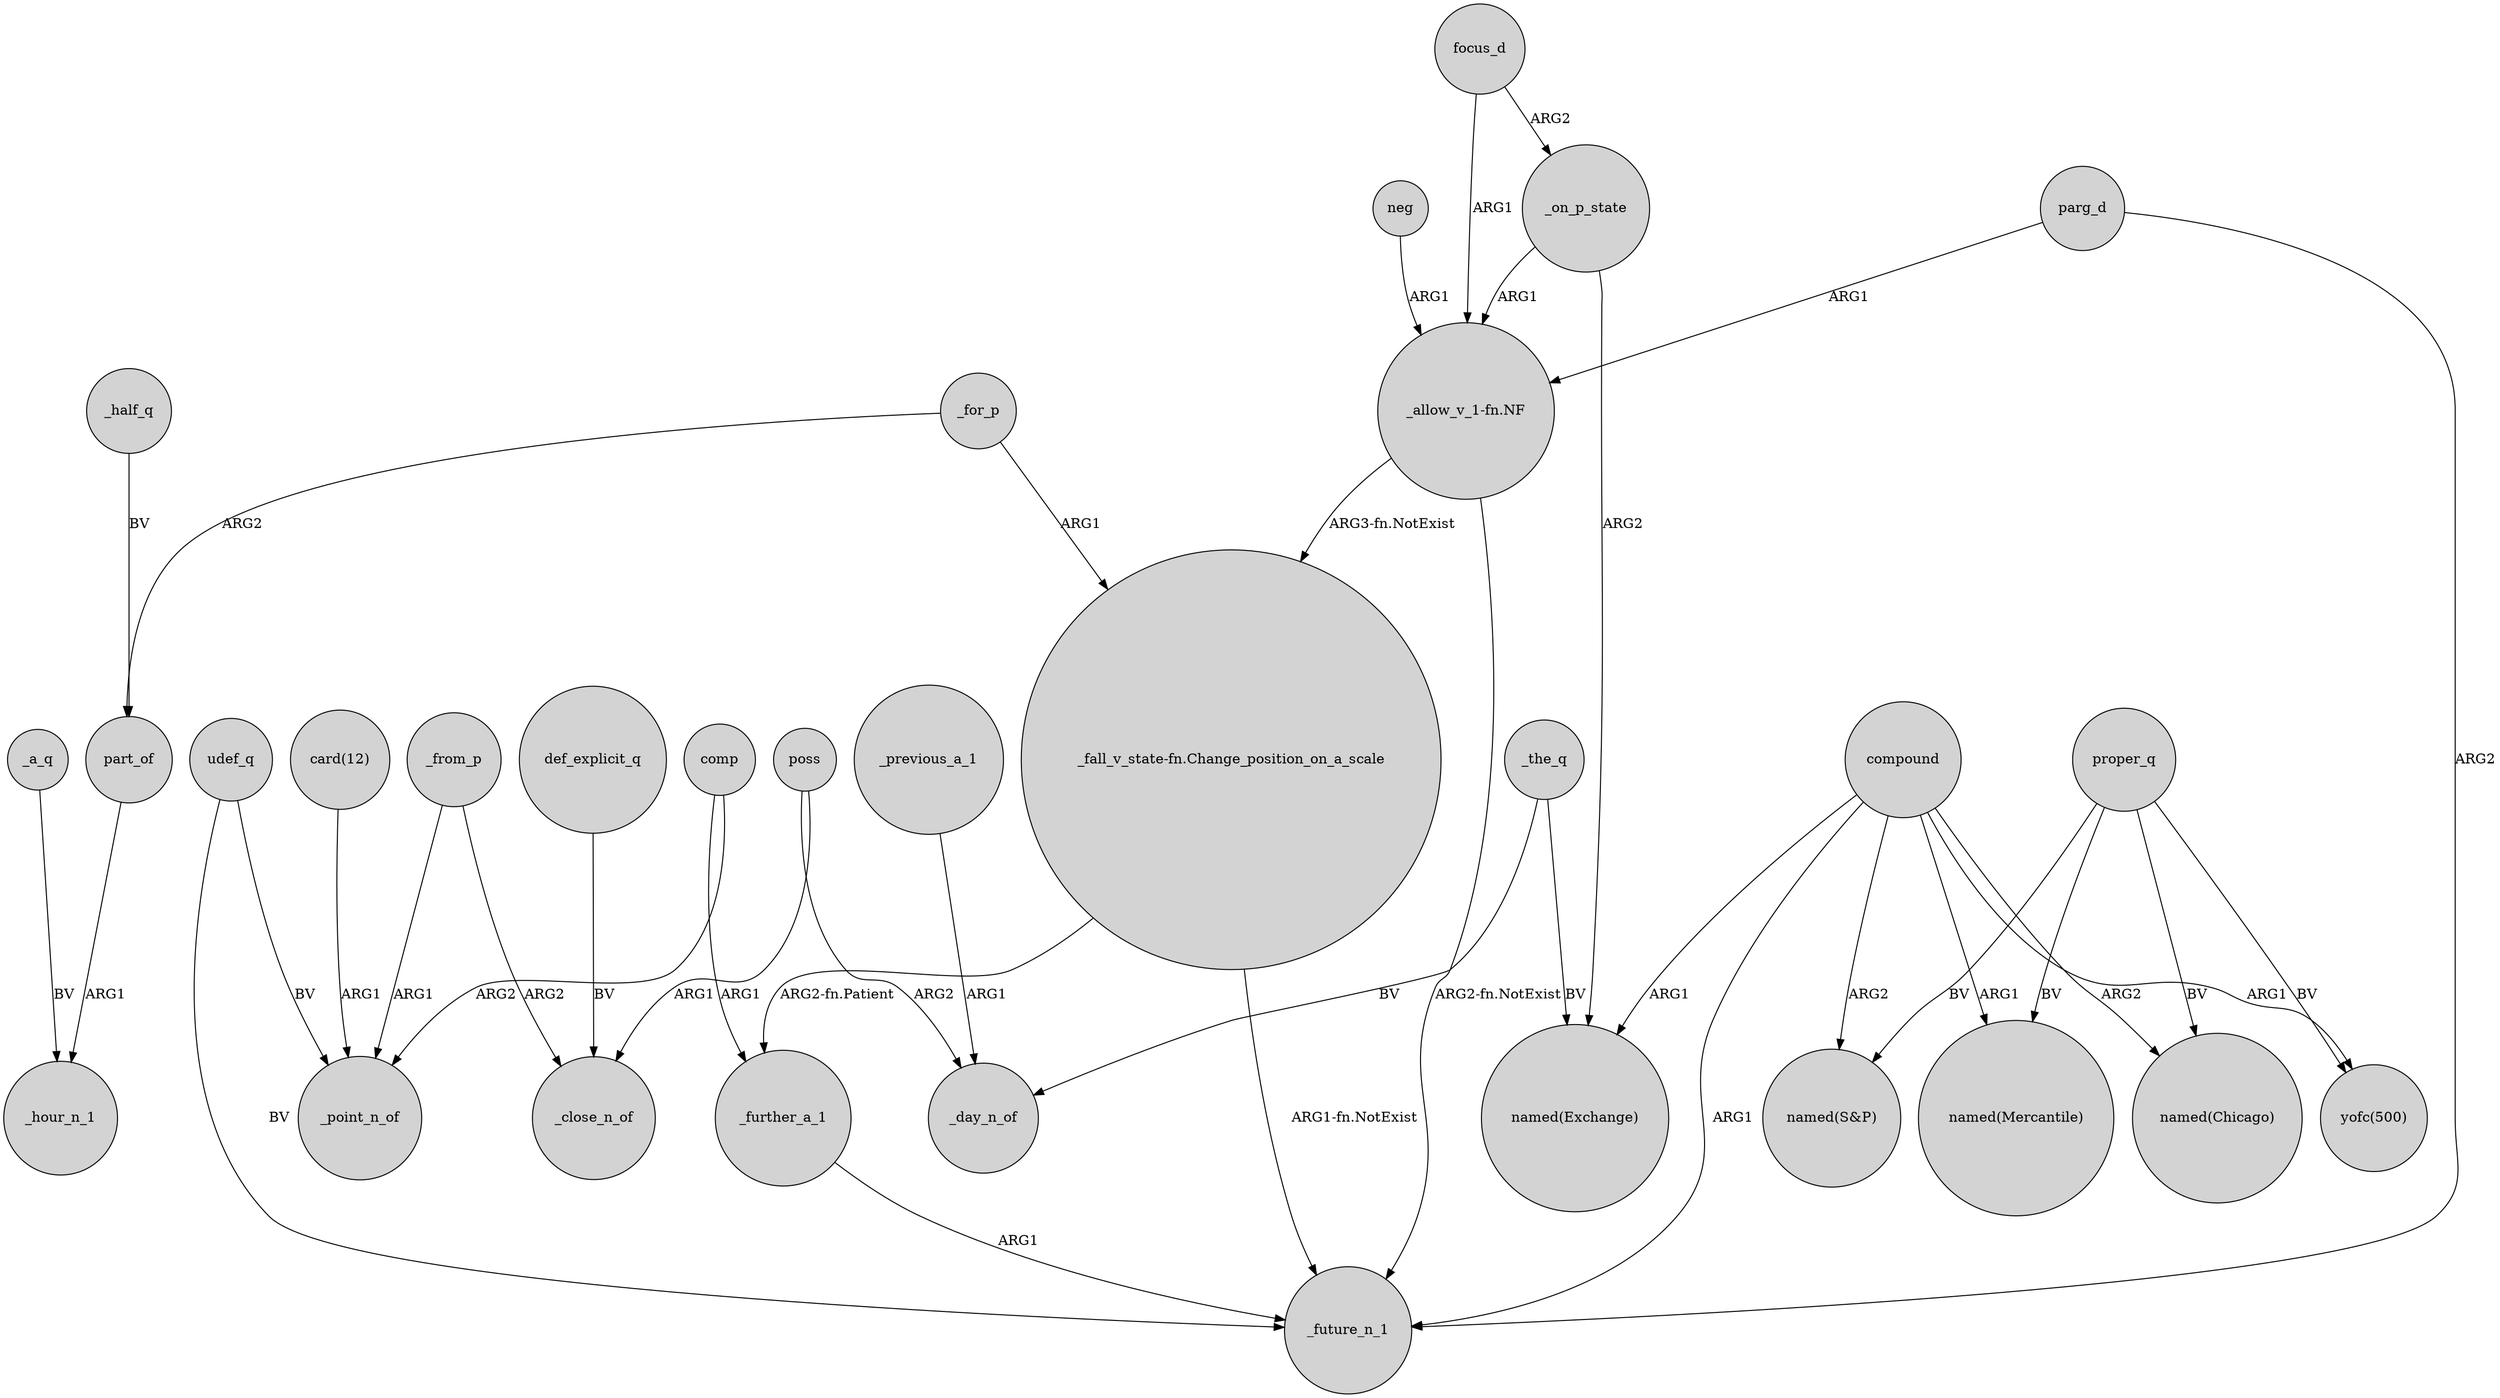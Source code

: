 digraph {
	node [shape=circle style=filled]
	proper_q -> "named(Chicago)" [label=BV]
	neg -> "_allow_v_1-fn.NF" [label=ARG1]
	compound -> _future_n_1 [label=ARG1]
	_further_a_1 -> _future_n_1 [label=ARG1]
	poss -> _close_n_of [label=ARG1]
	focus_d -> _on_p_state [label=ARG2]
	"_fall_v_state-fn.Change_position_on_a_scale" -> _future_n_1 [label="ARG1-fn.NotExist"]
	udef_q -> _point_n_of [label=BV]
	_on_p_state -> "_allow_v_1-fn.NF" [label=ARG1]
	_for_p -> "_fall_v_state-fn.Change_position_on_a_scale" [label=ARG1]
	_the_q -> "named(Exchange)" [label=BV]
	_from_p -> _close_n_of [label=ARG2]
	_from_p -> _point_n_of [label=ARG1]
	proper_q -> "yofc(500)" [label=BV]
	compound -> "yofc(500)" [label=ARG1]
	proper_q -> "named(Mercantile)" [label=BV]
	compound -> "named(Chicago)" [label=ARG2]
	_on_p_state -> "named(Exchange)" [label=ARG2]
	comp -> _point_n_of [label=ARG2]
	_previous_a_1 -> _day_n_of [label=ARG1]
	"_fall_v_state-fn.Change_position_on_a_scale" -> _further_a_1 [label="ARG2-fn.Patient"]
	poss -> _day_n_of [label=ARG2]
	"_allow_v_1-fn.NF" -> "_fall_v_state-fn.Change_position_on_a_scale" [label="ARG3-fn.NotExist"]
	_the_q -> _day_n_of [label=BV]
	def_explicit_q -> _close_n_of [label=BV]
	_for_p -> part_of [label=ARG2]
	part_of -> _hour_n_1 [label=ARG1]
	"card(12)" -> _point_n_of [label=ARG1]
	compound -> "named(Mercantile)" [label=ARG1]
	comp -> _further_a_1 [label=ARG1]
	_half_q -> part_of [label=BV]
	compound -> "named(Exchange)" [label=ARG1]
	udef_q -> _future_n_1 [label=BV]
	compound -> "named(S&P)" [label=ARG2]
	parg_d -> "_allow_v_1-fn.NF" [label=ARG1]
	"_allow_v_1-fn.NF" -> _future_n_1 [label="ARG2-fn.NotExist"]
	focus_d -> "_allow_v_1-fn.NF" [label=ARG1]
	proper_q -> "named(S&P)" [label=BV]
	_a_q -> _hour_n_1 [label=BV]
	parg_d -> _future_n_1 [label=ARG2]
}
